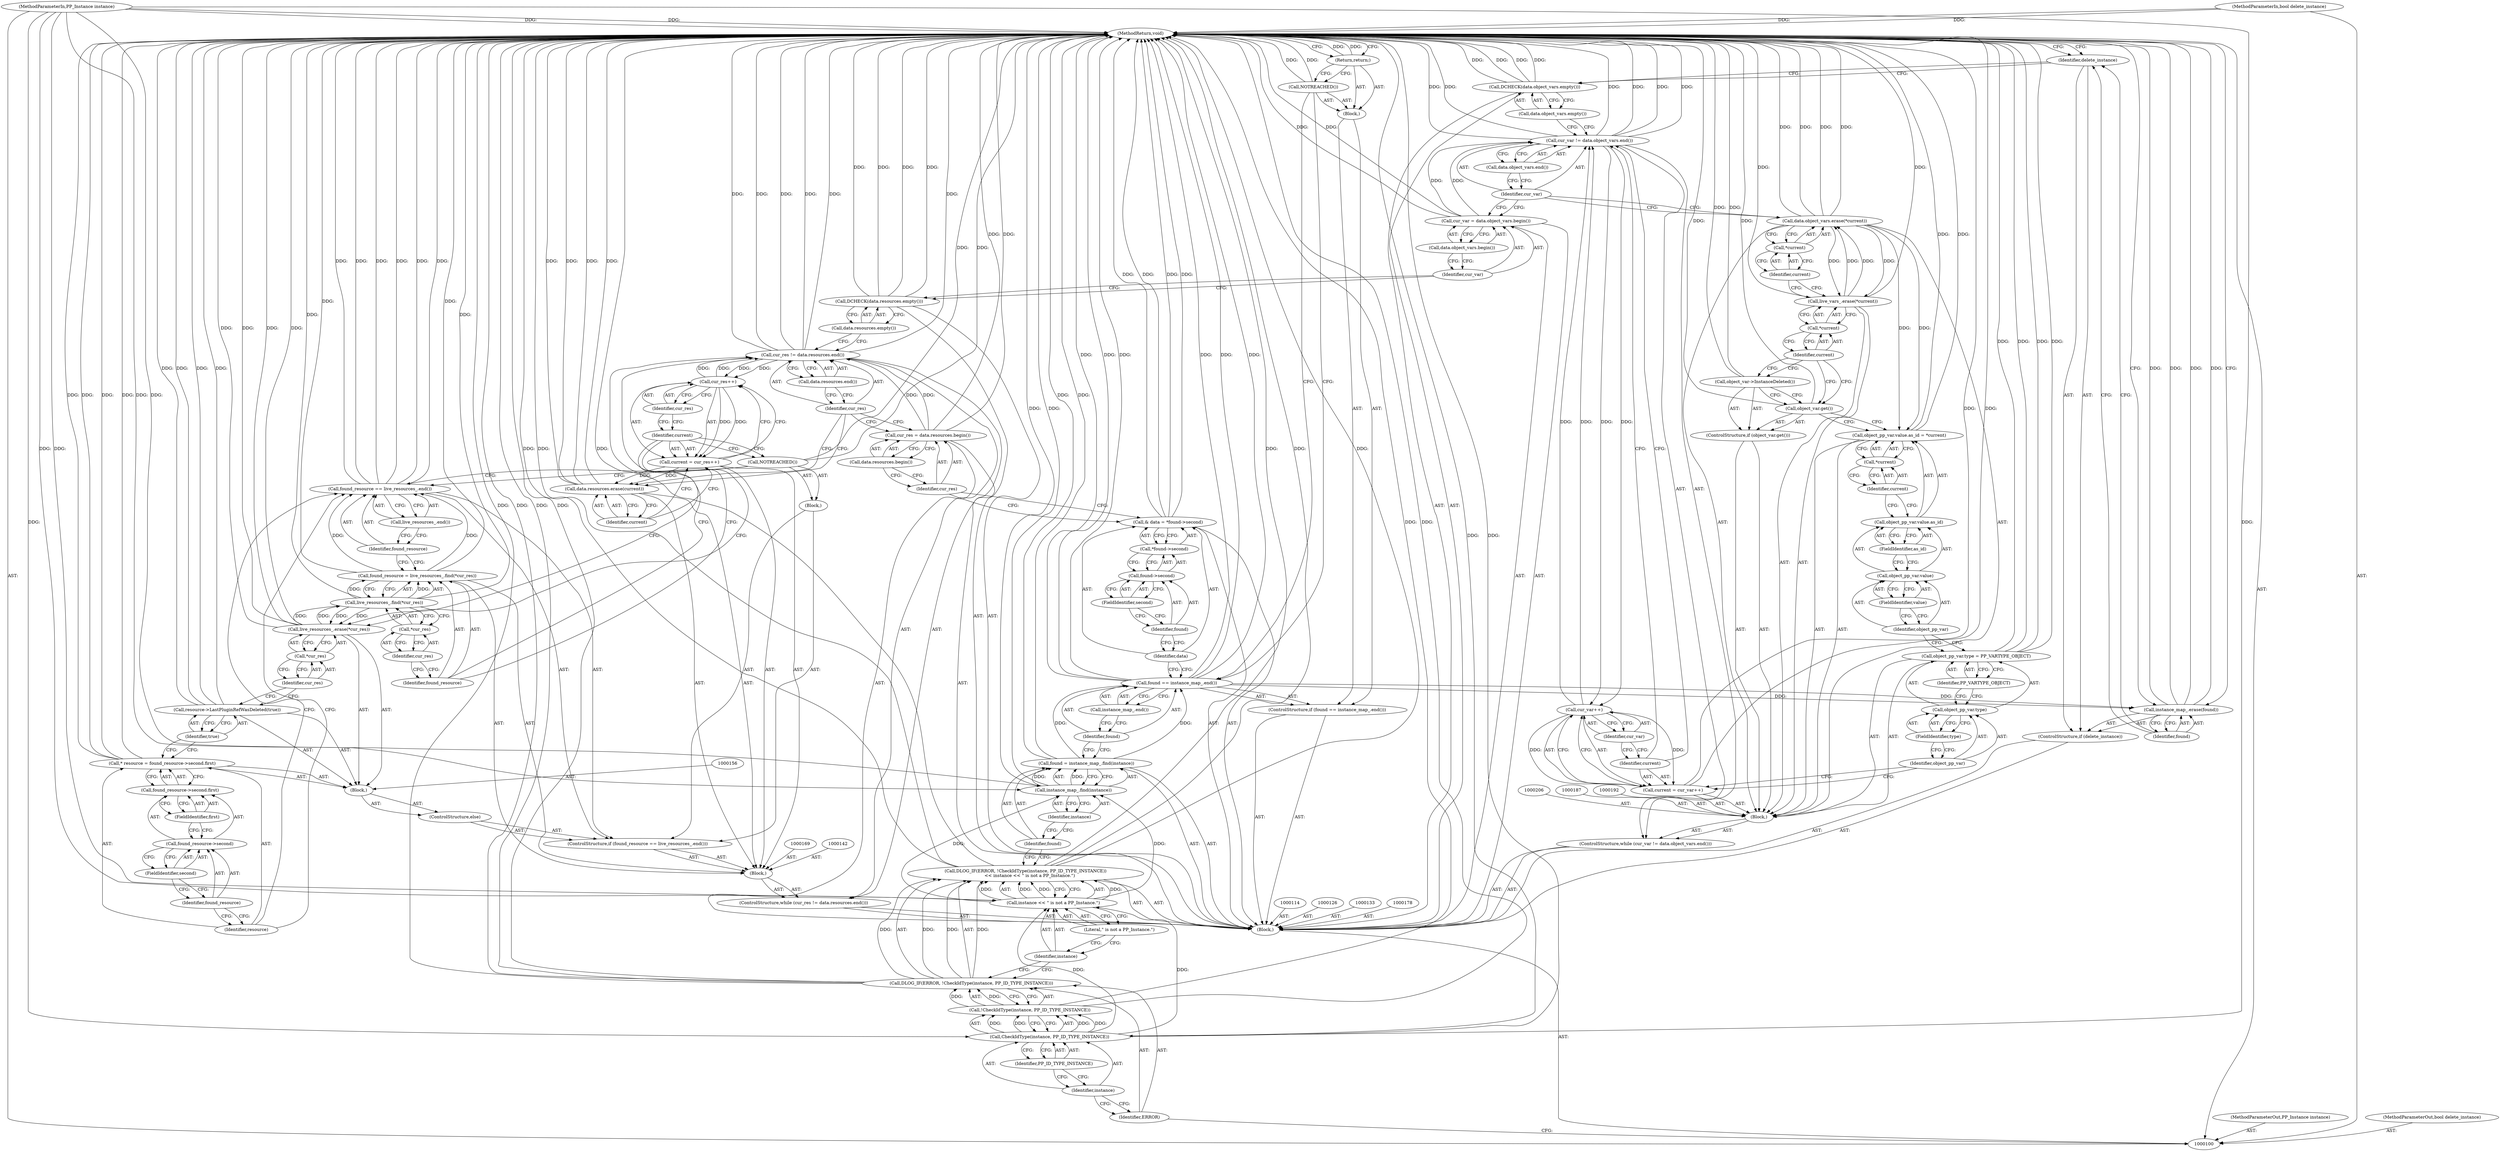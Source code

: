 digraph "1_Chrome_55ef04e135edaa9abfbf3647634b11ed57dc49e9_5" {
"1000222" [label="(MethodReturn,void)"];
"1000101" [label="(MethodParameterIn,PP_Instance instance)"];
"1000358" [label="(MethodParameterOut,PP_Instance instance)"];
"1000127" [label="(Call,& data = *found->second)"];
"1000128" [label="(Identifier,data)"];
"1000129" [label="(Call,*found->second)"];
"1000130" [label="(Call,found->second)"];
"1000131" [label="(Identifier,found)"];
"1000132" [label="(FieldIdentifier,second)"];
"1000134" [label="(Call,cur_res = data.resources.begin())"];
"1000135" [label="(Identifier,cur_res)"];
"1000136" [label="(Call,data.resources.begin())"];
"1000137" [label="(ControlStructure,while (cur_res != data.resources.end()))"];
"1000140" [label="(Call,data.resources.end())"];
"1000138" [label="(Call,cur_res != data.resources.end())"];
"1000139" [label="(Identifier,cur_res)"];
"1000143" [label="(Call,found_resource = live_resources_.find(*cur_res))"];
"1000144" [label="(Identifier,found_resource)"];
"1000145" [label="(Call,live_resources_.find(*cur_res))"];
"1000146" [label="(Call,*cur_res)"];
"1000147" [label="(Identifier,cur_res)"];
"1000151" [label="(Call,live_resources_.end())"];
"1000148" [label="(ControlStructure,if (found_resource == live_resources_.end()))"];
"1000152" [label="(Block,)"];
"1000149" [label="(Call,found_resource == live_resources_.end())"];
"1000150" [label="(Identifier,found_resource)"];
"1000153" [label="(Call,NOTREACHED())"];
"1000154" [label="(ControlStructure,else)"];
"1000157" [label="(Call,* resource = found_resource->second.first)"];
"1000158" [label="(Identifier,resource)"];
"1000159" [label="(Call,found_resource->second.first)"];
"1000160" [label="(Call,found_resource->second)"];
"1000161" [label="(Identifier,found_resource)"];
"1000162" [label="(FieldIdentifier,second)"];
"1000163" [label="(FieldIdentifier,first)"];
"1000155" [label="(Block,)"];
"1000102" [label="(MethodParameterIn,bool delete_instance)"];
"1000359" [label="(MethodParameterOut,bool delete_instance)"];
"1000103" [label="(Block,)"];
"1000165" [label="(Identifier,true)"];
"1000164" [label="(Call,resource->LastPluginRefWasDeleted(true))"];
"1000167" [label="(Call,*cur_res)"];
"1000168" [label="(Identifier,cur_res)"];
"1000166" [label="(Call,live_resources_.erase(*cur_res))"];
"1000170" [label="(Call,current = cur_res++)"];
"1000171" [label="(Identifier,current)"];
"1000172" [label="(Call,cur_res++)"];
"1000173" [label="(Identifier,cur_res)"];
"1000141" [label="(Block,)"];
"1000175" [label="(Identifier,current)"];
"1000174" [label="(Call,data.resources.erase(current))"];
"1000176" [label="(Call,DCHECK(data.resources.empty()))"];
"1000177" [label="(Call,data.resources.empty())"];
"1000179" [label="(Call,cur_var = data.object_vars.begin())"];
"1000180" [label="(Identifier,cur_var)"];
"1000181" [label="(Call,data.object_vars.begin())"];
"1000106" [label="(Identifier,ERROR)"];
"1000107" [label="(Call,!CheckIdType(instance, PP_ID_TYPE_INSTANCE))"];
"1000108" [label="(Call,CheckIdType(instance, PP_ID_TYPE_INSTANCE))"];
"1000104" [label="(Call,DLOG_IF(ERROR, !CheckIdType(instance, PP_ID_TYPE_INSTANCE))\n      << instance << \" is not a PP_Instance.\")"];
"1000105" [label="(Call,DLOG_IF(ERROR, !CheckIdType(instance, PP_ID_TYPE_INSTANCE)))"];
"1000109" [label="(Identifier,instance)"];
"1000110" [label="(Identifier,PP_ID_TYPE_INSTANCE)"];
"1000182" [label="(ControlStructure,while (cur_var != data.object_vars.end()))"];
"1000185" [label="(Call,data.object_vars.end())"];
"1000183" [label="(Call,cur_var != data.object_vars.end())"];
"1000184" [label="(Identifier,cur_var)"];
"1000188" [label="(Call,current = cur_var++)"];
"1000189" [label="(Identifier,current)"];
"1000190" [label="(Call,cur_var++)"];
"1000191" [label="(Identifier,cur_var)"];
"1000196" [label="(FieldIdentifier,type)"];
"1000197" [label="(Identifier,PP_VARTYPE_OBJECT)"];
"1000193" [label="(Call,object_pp_var.type = PP_VARTYPE_OBJECT)"];
"1000194" [label="(Call,object_pp_var.type)"];
"1000195" [label="(Identifier,object_pp_var)"];
"1000202" [label="(FieldIdentifier,value)"];
"1000203" [label="(FieldIdentifier,as_id)"];
"1000204" [label="(Call,*current)"];
"1000205" [label="(Identifier,current)"];
"1000198" [label="(Call,object_pp_var.value.as_id = *current)"];
"1000199" [label="(Call,object_pp_var.value.as_id)"];
"1000200" [label="(Call,object_pp_var.value)"];
"1000201" [label="(Identifier,object_pp_var)"];
"1000186" [label="(Block,)"];
"1000207" [label="(ControlStructure,if (object_var.get()))"];
"1000208" [label="(Call,object_var.get())"];
"1000209" [label="(Call,object_var->InstanceDeleted())"];
"1000113" [label="(Literal,\" is not a PP_Instance.\")"];
"1000111" [label="(Call,instance << \" is not a PP_Instance.\")"];
"1000112" [label="(Identifier,instance)"];
"1000211" [label="(Call,*current)"];
"1000212" [label="(Identifier,current)"];
"1000210" [label="(Call,live_vars_.erase(*current))"];
"1000214" [label="(Call,*current)"];
"1000215" [label="(Identifier,current)"];
"1000213" [label="(Call,data.object_vars.erase(*current))"];
"1000217" [label="(Call,data.object_vars.empty())"];
"1000216" [label="(Call,DCHECK(data.object_vars.empty()))"];
"1000218" [label="(ControlStructure,if (delete_instance))"];
"1000219" [label="(Identifier,delete_instance)"];
"1000221" [label="(Identifier,found)"];
"1000220" [label="(Call,instance_map_.erase(found))"];
"1000115" [label="(Call,found = instance_map_.find(instance))"];
"1000116" [label="(Identifier,found)"];
"1000117" [label="(Call,instance_map_.find(instance))"];
"1000118" [label="(Identifier,instance)"];
"1000122" [label="(Call,instance_map_.end())"];
"1000119" [label="(ControlStructure,if (found == instance_map_.end()))"];
"1000123" [label="(Block,)"];
"1000120" [label="(Call,found == instance_map_.end())"];
"1000121" [label="(Identifier,found)"];
"1000124" [label="(Call,NOTREACHED())"];
"1000125" [label="(Return,return;)"];
"1000222" -> "1000100"  [label="AST: "];
"1000222" -> "1000125"  [label="CFG: "];
"1000222" -> "1000220"  [label="CFG: "];
"1000222" -> "1000219"  [label="CFG: "];
"1000125" -> "1000222"  [label="DDG: "];
"1000164" -> "1000222"  [label="DDG: "];
"1000164" -> "1000222"  [label="DDG: "];
"1000183" -> "1000222"  [label="DDG: "];
"1000183" -> "1000222"  [label="DDG: "];
"1000183" -> "1000222"  [label="DDG: "];
"1000104" -> "1000222"  [label="DDG: "];
"1000104" -> "1000222"  [label="DDG: "];
"1000104" -> "1000222"  [label="DDG: "];
"1000138" -> "1000222"  [label="DDG: "];
"1000138" -> "1000222"  [label="DDG: "];
"1000138" -> "1000222"  [label="DDG: "];
"1000179" -> "1000222"  [label="DDG: "];
"1000117" -> "1000222"  [label="DDG: "];
"1000102" -> "1000222"  [label="DDG: "];
"1000145" -> "1000222"  [label="DDG: "];
"1000157" -> "1000222"  [label="DDG: "];
"1000157" -> "1000222"  [label="DDG: "];
"1000115" -> "1000222"  [label="DDG: "];
"1000220" -> "1000222"  [label="DDG: "];
"1000220" -> "1000222"  [label="DDG: "];
"1000193" -> "1000222"  [label="DDG: "];
"1000193" -> "1000222"  [label="DDG: "];
"1000107" -> "1000222"  [label="DDG: "];
"1000209" -> "1000222"  [label="DDG: "];
"1000210" -> "1000222"  [label="DDG: "];
"1000105" -> "1000222"  [label="DDG: "];
"1000105" -> "1000222"  [label="DDG: "];
"1000149" -> "1000222"  [label="DDG: "];
"1000149" -> "1000222"  [label="DDG: "];
"1000149" -> "1000222"  [label="DDG: "];
"1000216" -> "1000222"  [label="DDG: "];
"1000216" -> "1000222"  [label="DDG: "];
"1000213" -> "1000222"  [label="DDG: "];
"1000213" -> "1000222"  [label="DDG: "];
"1000188" -> "1000222"  [label="DDG: "];
"1000166" -> "1000222"  [label="DDG: "];
"1000166" -> "1000222"  [label="DDG: "];
"1000127" -> "1000222"  [label="DDG: "];
"1000127" -> "1000222"  [label="DDG: "];
"1000120" -> "1000222"  [label="DDG: "];
"1000120" -> "1000222"  [label="DDG: "];
"1000120" -> "1000222"  [label="DDG: "];
"1000208" -> "1000222"  [label="DDG: "];
"1000176" -> "1000222"  [label="DDG: "];
"1000176" -> "1000222"  [label="DDG: "];
"1000153" -> "1000222"  [label="DDG: "];
"1000198" -> "1000222"  [label="DDG: "];
"1000101" -> "1000222"  [label="DDG: "];
"1000108" -> "1000222"  [label="DDG: "];
"1000134" -> "1000222"  [label="DDG: "];
"1000143" -> "1000222"  [label="DDG: "];
"1000174" -> "1000222"  [label="DDG: "];
"1000174" -> "1000222"  [label="DDG: "];
"1000124" -> "1000222"  [label="DDG: "];
"1000101" -> "1000100"  [label="AST: "];
"1000101" -> "1000222"  [label="DDG: "];
"1000101" -> "1000108"  [label="DDG: "];
"1000101" -> "1000111"  [label="DDG: "];
"1000101" -> "1000117"  [label="DDG: "];
"1000358" -> "1000100"  [label="AST: "];
"1000127" -> "1000103"  [label="AST: "];
"1000127" -> "1000129"  [label="CFG: "];
"1000128" -> "1000127"  [label="AST: "];
"1000129" -> "1000127"  [label="AST: "];
"1000135" -> "1000127"  [label="CFG: "];
"1000127" -> "1000222"  [label="DDG: "];
"1000127" -> "1000222"  [label="DDG: "];
"1000128" -> "1000127"  [label="AST: "];
"1000128" -> "1000120"  [label="CFG: "];
"1000131" -> "1000128"  [label="CFG: "];
"1000129" -> "1000127"  [label="AST: "];
"1000129" -> "1000130"  [label="CFG: "];
"1000130" -> "1000129"  [label="AST: "];
"1000127" -> "1000129"  [label="CFG: "];
"1000130" -> "1000129"  [label="AST: "];
"1000130" -> "1000132"  [label="CFG: "];
"1000131" -> "1000130"  [label="AST: "];
"1000132" -> "1000130"  [label="AST: "];
"1000129" -> "1000130"  [label="CFG: "];
"1000131" -> "1000130"  [label="AST: "];
"1000131" -> "1000128"  [label="CFG: "];
"1000132" -> "1000131"  [label="CFG: "];
"1000132" -> "1000130"  [label="AST: "];
"1000132" -> "1000131"  [label="CFG: "];
"1000130" -> "1000132"  [label="CFG: "];
"1000134" -> "1000103"  [label="AST: "];
"1000134" -> "1000136"  [label="CFG: "];
"1000135" -> "1000134"  [label="AST: "];
"1000136" -> "1000134"  [label="AST: "];
"1000139" -> "1000134"  [label="CFG: "];
"1000134" -> "1000222"  [label="DDG: "];
"1000134" -> "1000138"  [label="DDG: "];
"1000135" -> "1000134"  [label="AST: "];
"1000135" -> "1000127"  [label="CFG: "];
"1000136" -> "1000135"  [label="CFG: "];
"1000136" -> "1000134"  [label="AST: "];
"1000136" -> "1000135"  [label="CFG: "];
"1000134" -> "1000136"  [label="CFG: "];
"1000137" -> "1000103"  [label="AST: "];
"1000138" -> "1000137"  [label="AST: "];
"1000141" -> "1000137"  [label="AST: "];
"1000140" -> "1000138"  [label="AST: "];
"1000140" -> "1000139"  [label="CFG: "];
"1000138" -> "1000140"  [label="CFG: "];
"1000138" -> "1000137"  [label="AST: "];
"1000138" -> "1000140"  [label="CFG: "];
"1000139" -> "1000138"  [label="AST: "];
"1000140" -> "1000138"  [label="AST: "];
"1000144" -> "1000138"  [label="CFG: "];
"1000177" -> "1000138"  [label="CFG: "];
"1000138" -> "1000222"  [label="DDG: "];
"1000138" -> "1000222"  [label="DDG: "];
"1000138" -> "1000222"  [label="DDG: "];
"1000134" -> "1000138"  [label="DDG: "];
"1000172" -> "1000138"  [label="DDG: "];
"1000138" -> "1000172"  [label="DDG: "];
"1000139" -> "1000138"  [label="AST: "];
"1000139" -> "1000174"  [label="CFG: "];
"1000139" -> "1000134"  [label="CFG: "];
"1000140" -> "1000139"  [label="CFG: "];
"1000143" -> "1000141"  [label="AST: "];
"1000143" -> "1000145"  [label="CFG: "];
"1000144" -> "1000143"  [label="AST: "];
"1000145" -> "1000143"  [label="AST: "];
"1000150" -> "1000143"  [label="CFG: "];
"1000143" -> "1000222"  [label="DDG: "];
"1000145" -> "1000143"  [label="DDG: "];
"1000143" -> "1000149"  [label="DDG: "];
"1000144" -> "1000143"  [label="AST: "];
"1000144" -> "1000138"  [label="CFG: "];
"1000147" -> "1000144"  [label="CFG: "];
"1000145" -> "1000143"  [label="AST: "];
"1000145" -> "1000146"  [label="CFG: "];
"1000146" -> "1000145"  [label="AST: "];
"1000143" -> "1000145"  [label="CFG: "];
"1000145" -> "1000222"  [label="DDG: "];
"1000145" -> "1000143"  [label="DDG: "];
"1000166" -> "1000145"  [label="DDG: "];
"1000145" -> "1000166"  [label="DDG: "];
"1000146" -> "1000145"  [label="AST: "];
"1000146" -> "1000147"  [label="CFG: "];
"1000147" -> "1000146"  [label="AST: "];
"1000145" -> "1000146"  [label="CFG: "];
"1000147" -> "1000146"  [label="AST: "];
"1000147" -> "1000144"  [label="CFG: "];
"1000146" -> "1000147"  [label="CFG: "];
"1000151" -> "1000149"  [label="AST: "];
"1000151" -> "1000150"  [label="CFG: "];
"1000149" -> "1000151"  [label="CFG: "];
"1000148" -> "1000141"  [label="AST: "];
"1000149" -> "1000148"  [label="AST: "];
"1000152" -> "1000148"  [label="AST: "];
"1000154" -> "1000148"  [label="AST: "];
"1000152" -> "1000148"  [label="AST: "];
"1000153" -> "1000152"  [label="AST: "];
"1000149" -> "1000148"  [label="AST: "];
"1000149" -> "1000151"  [label="CFG: "];
"1000150" -> "1000149"  [label="AST: "];
"1000151" -> "1000149"  [label="AST: "];
"1000153" -> "1000149"  [label="CFG: "];
"1000158" -> "1000149"  [label="CFG: "];
"1000149" -> "1000222"  [label="DDG: "];
"1000149" -> "1000222"  [label="DDG: "];
"1000149" -> "1000222"  [label="DDG: "];
"1000143" -> "1000149"  [label="DDG: "];
"1000150" -> "1000149"  [label="AST: "];
"1000150" -> "1000143"  [label="CFG: "];
"1000151" -> "1000150"  [label="CFG: "];
"1000153" -> "1000152"  [label="AST: "];
"1000153" -> "1000149"  [label="CFG: "];
"1000171" -> "1000153"  [label="CFG: "];
"1000153" -> "1000222"  [label="DDG: "];
"1000154" -> "1000148"  [label="AST: "];
"1000155" -> "1000154"  [label="AST: "];
"1000157" -> "1000155"  [label="AST: "];
"1000157" -> "1000159"  [label="CFG: "];
"1000158" -> "1000157"  [label="AST: "];
"1000159" -> "1000157"  [label="AST: "];
"1000165" -> "1000157"  [label="CFG: "];
"1000157" -> "1000222"  [label="DDG: "];
"1000157" -> "1000222"  [label="DDG: "];
"1000158" -> "1000157"  [label="AST: "];
"1000158" -> "1000149"  [label="CFG: "];
"1000161" -> "1000158"  [label="CFG: "];
"1000159" -> "1000157"  [label="AST: "];
"1000159" -> "1000163"  [label="CFG: "];
"1000160" -> "1000159"  [label="AST: "];
"1000163" -> "1000159"  [label="AST: "];
"1000157" -> "1000159"  [label="CFG: "];
"1000160" -> "1000159"  [label="AST: "];
"1000160" -> "1000162"  [label="CFG: "];
"1000161" -> "1000160"  [label="AST: "];
"1000162" -> "1000160"  [label="AST: "];
"1000163" -> "1000160"  [label="CFG: "];
"1000161" -> "1000160"  [label="AST: "];
"1000161" -> "1000158"  [label="CFG: "];
"1000162" -> "1000161"  [label="CFG: "];
"1000162" -> "1000160"  [label="AST: "];
"1000162" -> "1000161"  [label="CFG: "];
"1000160" -> "1000162"  [label="CFG: "];
"1000163" -> "1000159"  [label="AST: "];
"1000163" -> "1000160"  [label="CFG: "];
"1000159" -> "1000163"  [label="CFG: "];
"1000155" -> "1000154"  [label="AST: "];
"1000156" -> "1000155"  [label="AST: "];
"1000157" -> "1000155"  [label="AST: "];
"1000164" -> "1000155"  [label="AST: "];
"1000166" -> "1000155"  [label="AST: "];
"1000102" -> "1000100"  [label="AST: "];
"1000102" -> "1000222"  [label="DDG: "];
"1000359" -> "1000100"  [label="AST: "];
"1000103" -> "1000100"  [label="AST: "];
"1000104" -> "1000103"  [label="AST: "];
"1000114" -> "1000103"  [label="AST: "];
"1000115" -> "1000103"  [label="AST: "];
"1000119" -> "1000103"  [label="AST: "];
"1000126" -> "1000103"  [label="AST: "];
"1000127" -> "1000103"  [label="AST: "];
"1000133" -> "1000103"  [label="AST: "];
"1000134" -> "1000103"  [label="AST: "];
"1000137" -> "1000103"  [label="AST: "];
"1000176" -> "1000103"  [label="AST: "];
"1000178" -> "1000103"  [label="AST: "];
"1000179" -> "1000103"  [label="AST: "];
"1000182" -> "1000103"  [label="AST: "];
"1000216" -> "1000103"  [label="AST: "];
"1000218" -> "1000103"  [label="AST: "];
"1000165" -> "1000164"  [label="AST: "];
"1000165" -> "1000157"  [label="CFG: "];
"1000164" -> "1000165"  [label="CFG: "];
"1000164" -> "1000155"  [label="AST: "];
"1000164" -> "1000165"  [label="CFG: "];
"1000165" -> "1000164"  [label="AST: "];
"1000168" -> "1000164"  [label="CFG: "];
"1000164" -> "1000222"  [label="DDG: "];
"1000164" -> "1000222"  [label="DDG: "];
"1000167" -> "1000166"  [label="AST: "];
"1000167" -> "1000168"  [label="CFG: "];
"1000168" -> "1000167"  [label="AST: "];
"1000166" -> "1000167"  [label="CFG: "];
"1000168" -> "1000167"  [label="AST: "];
"1000168" -> "1000164"  [label="CFG: "];
"1000167" -> "1000168"  [label="CFG: "];
"1000166" -> "1000155"  [label="AST: "];
"1000166" -> "1000167"  [label="CFG: "];
"1000167" -> "1000166"  [label="AST: "];
"1000171" -> "1000166"  [label="CFG: "];
"1000166" -> "1000222"  [label="DDG: "];
"1000166" -> "1000222"  [label="DDG: "];
"1000166" -> "1000145"  [label="DDG: "];
"1000145" -> "1000166"  [label="DDG: "];
"1000170" -> "1000141"  [label="AST: "];
"1000170" -> "1000172"  [label="CFG: "];
"1000171" -> "1000170"  [label="AST: "];
"1000172" -> "1000170"  [label="AST: "];
"1000175" -> "1000170"  [label="CFG: "];
"1000172" -> "1000170"  [label="DDG: "];
"1000170" -> "1000174"  [label="DDG: "];
"1000171" -> "1000170"  [label="AST: "];
"1000171" -> "1000153"  [label="CFG: "];
"1000171" -> "1000166"  [label="CFG: "];
"1000173" -> "1000171"  [label="CFG: "];
"1000172" -> "1000170"  [label="AST: "];
"1000172" -> "1000173"  [label="CFG: "];
"1000173" -> "1000172"  [label="AST: "];
"1000170" -> "1000172"  [label="CFG: "];
"1000172" -> "1000138"  [label="DDG: "];
"1000172" -> "1000170"  [label="DDG: "];
"1000138" -> "1000172"  [label="DDG: "];
"1000173" -> "1000172"  [label="AST: "];
"1000173" -> "1000171"  [label="CFG: "];
"1000172" -> "1000173"  [label="CFG: "];
"1000141" -> "1000137"  [label="AST: "];
"1000142" -> "1000141"  [label="AST: "];
"1000143" -> "1000141"  [label="AST: "];
"1000148" -> "1000141"  [label="AST: "];
"1000169" -> "1000141"  [label="AST: "];
"1000170" -> "1000141"  [label="AST: "];
"1000174" -> "1000141"  [label="AST: "];
"1000175" -> "1000174"  [label="AST: "];
"1000175" -> "1000170"  [label="CFG: "];
"1000174" -> "1000175"  [label="CFG: "];
"1000174" -> "1000141"  [label="AST: "];
"1000174" -> "1000175"  [label="CFG: "];
"1000175" -> "1000174"  [label="AST: "];
"1000139" -> "1000174"  [label="CFG: "];
"1000174" -> "1000222"  [label="DDG: "];
"1000174" -> "1000222"  [label="DDG: "];
"1000170" -> "1000174"  [label="DDG: "];
"1000176" -> "1000103"  [label="AST: "];
"1000176" -> "1000177"  [label="CFG: "];
"1000177" -> "1000176"  [label="AST: "];
"1000180" -> "1000176"  [label="CFG: "];
"1000176" -> "1000222"  [label="DDG: "];
"1000176" -> "1000222"  [label="DDG: "];
"1000177" -> "1000176"  [label="AST: "];
"1000177" -> "1000138"  [label="CFG: "];
"1000176" -> "1000177"  [label="CFG: "];
"1000179" -> "1000103"  [label="AST: "];
"1000179" -> "1000181"  [label="CFG: "];
"1000180" -> "1000179"  [label="AST: "];
"1000181" -> "1000179"  [label="AST: "];
"1000184" -> "1000179"  [label="CFG: "];
"1000179" -> "1000222"  [label="DDG: "];
"1000179" -> "1000183"  [label="DDG: "];
"1000180" -> "1000179"  [label="AST: "];
"1000180" -> "1000176"  [label="CFG: "];
"1000181" -> "1000180"  [label="CFG: "];
"1000181" -> "1000179"  [label="AST: "];
"1000181" -> "1000180"  [label="CFG: "];
"1000179" -> "1000181"  [label="CFG: "];
"1000106" -> "1000105"  [label="AST: "];
"1000106" -> "1000100"  [label="CFG: "];
"1000109" -> "1000106"  [label="CFG: "];
"1000107" -> "1000105"  [label="AST: "];
"1000107" -> "1000108"  [label="CFG: "];
"1000108" -> "1000107"  [label="AST: "];
"1000105" -> "1000107"  [label="CFG: "];
"1000107" -> "1000222"  [label="DDG: "];
"1000107" -> "1000105"  [label="DDG: "];
"1000108" -> "1000107"  [label="DDG: "];
"1000108" -> "1000107"  [label="DDG: "];
"1000108" -> "1000107"  [label="AST: "];
"1000108" -> "1000110"  [label="CFG: "];
"1000109" -> "1000108"  [label="AST: "];
"1000110" -> "1000108"  [label="AST: "];
"1000107" -> "1000108"  [label="CFG: "];
"1000108" -> "1000222"  [label="DDG: "];
"1000108" -> "1000107"  [label="DDG: "];
"1000108" -> "1000107"  [label="DDG: "];
"1000101" -> "1000108"  [label="DDG: "];
"1000108" -> "1000111"  [label="DDG: "];
"1000104" -> "1000103"  [label="AST: "];
"1000104" -> "1000111"  [label="CFG: "];
"1000105" -> "1000104"  [label="AST: "];
"1000111" -> "1000104"  [label="AST: "];
"1000116" -> "1000104"  [label="CFG: "];
"1000104" -> "1000222"  [label="DDG: "];
"1000104" -> "1000222"  [label="DDG: "];
"1000104" -> "1000222"  [label="DDG: "];
"1000105" -> "1000104"  [label="DDG: "];
"1000105" -> "1000104"  [label="DDG: "];
"1000111" -> "1000104"  [label="DDG: "];
"1000111" -> "1000104"  [label="DDG: "];
"1000105" -> "1000104"  [label="AST: "];
"1000105" -> "1000107"  [label="CFG: "];
"1000106" -> "1000105"  [label="AST: "];
"1000107" -> "1000105"  [label="AST: "];
"1000112" -> "1000105"  [label="CFG: "];
"1000105" -> "1000222"  [label="DDG: "];
"1000105" -> "1000222"  [label="DDG: "];
"1000105" -> "1000104"  [label="DDG: "];
"1000105" -> "1000104"  [label="DDG: "];
"1000107" -> "1000105"  [label="DDG: "];
"1000109" -> "1000108"  [label="AST: "];
"1000109" -> "1000106"  [label="CFG: "];
"1000110" -> "1000109"  [label="CFG: "];
"1000110" -> "1000108"  [label="AST: "];
"1000110" -> "1000109"  [label="CFG: "];
"1000108" -> "1000110"  [label="CFG: "];
"1000182" -> "1000103"  [label="AST: "];
"1000183" -> "1000182"  [label="AST: "];
"1000186" -> "1000182"  [label="AST: "];
"1000185" -> "1000183"  [label="AST: "];
"1000185" -> "1000184"  [label="CFG: "];
"1000183" -> "1000185"  [label="CFG: "];
"1000183" -> "1000182"  [label="AST: "];
"1000183" -> "1000185"  [label="CFG: "];
"1000184" -> "1000183"  [label="AST: "];
"1000185" -> "1000183"  [label="AST: "];
"1000189" -> "1000183"  [label="CFG: "];
"1000217" -> "1000183"  [label="CFG: "];
"1000183" -> "1000222"  [label="DDG: "];
"1000183" -> "1000222"  [label="DDG: "];
"1000183" -> "1000222"  [label="DDG: "];
"1000190" -> "1000183"  [label="DDG: "];
"1000179" -> "1000183"  [label="DDG: "];
"1000183" -> "1000190"  [label="DDG: "];
"1000184" -> "1000183"  [label="AST: "];
"1000184" -> "1000213"  [label="CFG: "];
"1000184" -> "1000179"  [label="CFG: "];
"1000185" -> "1000184"  [label="CFG: "];
"1000188" -> "1000186"  [label="AST: "];
"1000188" -> "1000190"  [label="CFG: "];
"1000189" -> "1000188"  [label="AST: "];
"1000190" -> "1000188"  [label="AST: "];
"1000195" -> "1000188"  [label="CFG: "];
"1000188" -> "1000222"  [label="DDG: "];
"1000190" -> "1000188"  [label="DDG: "];
"1000189" -> "1000188"  [label="AST: "];
"1000189" -> "1000183"  [label="CFG: "];
"1000191" -> "1000189"  [label="CFG: "];
"1000190" -> "1000188"  [label="AST: "];
"1000190" -> "1000191"  [label="CFG: "];
"1000191" -> "1000190"  [label="AST: "];
"1000188" -> "1000190"  [label="CFG: "];
"1000190" -> "1000183"  [label="DDG: "];
"1000190" -> "1000188"  [label="DDG: "];
"1000183" -> "1000190"  [label="DDG: "];
"1000191" -> "1000190"  [label="AST: "];
"1000191" -> "1000189"  [label="CFG: "];
"1000190" -> "1000191"  [label="CFG: "];
"1000196" -> "1000194"  [label="AST: "];
"1000196" -> "1000195"  [label="CFG: "];
"1000194" -> "1000196"  [label="CFG: "];
"1000197" -> "1000193"  [label="AST: "];
"1000197" -> "1000194"  [label="CFG: "];
"1000193" -> "1000197"  [label="CFG: "];
"1000193" -> "1000186"  [label="AST: "];
"1000193" -> "1000197"  [label="CFG: "];
"1000194" -> "1000193"  [label="AST: "];
"1000197" -> "1000193"  [label="AST: "];
"1000201" -> "1000193"  [label="CFG: "];
"1000193" -> "1000222"  [label="DDG: "];
"1000193" -> "1000222"  [label="DDG: "];
"1000194" -> "1000193"  [label="AST: "];
"1000194" -> "1000196"  [label="CFG: "];
"1000195" -> "1000194"  [label="AST: "];
"1000196" -> "1000194"  [label="AST: "];
"1000197" -> "1000194"  [label="CFG: "];
"1000195" -> "1000194"  [label="AST: "];
"1000195" -> "1000188"  [label="CFG: "];
"1000196" -> "1000195"  [label="CFG: "];
"1000202" -> "1000200"  [label="AST: "];
"1000202" -> "1000201"  [label="CFG: "];
"1000200" -> "1000202"  [label="CFG: "];
"1000203" -> "1000199"  [label="AST: "];
"1000203" -> "1000200"  [label="CFG: "];
"1000199" -> "1000203"  [label="CFG: "];
"1000204" -> "1000198"  [label="AST: "];
"1000204" -> "1000205"  [label="CFG: "];
"1000205" -> "1000204"  [label="AST: "];
"1000198" -> "1000204"  [label="CFG: "];
"1000205" -> "1000204"  [label="AST: "];
"1000205" -> "1000199"  [label="CFG: "];
"1000204" -> "1000205"  [label="CFG: "];
"1000198" -> "1000186"  [label="AST: "];
"1000198" -> "1000204"  [label="CFG: "];
"1000199" -> "1000198"  [label="AST: "];
"1000204" -> "1000198"  [label="AST: "];
"1000208" -> "1000198"  [label="CFG: "];
"1000198" -> "1000222"  [label="DDG: "];
"1000213" -> "1000198"  [label="DDG: "];
"1000199" -> "1000198"  [label="AST: "];
"1000199" -> "1000203"  [label="CFG: "];
"1000200" -> "1000199"  [label="AST: "];
"1000203" -> "1000199"  [label="AST: "];
"1000205" -> "1000199"  [label="CFG: "];
"1000200" -> "1000199"  [label="AST: "];
"1000200" -> "1000202"  [label="CFG: "];
"1000201" -> "1000200"  [label="AST: "];
"1000202" -> "1000200"  [label="AST: "];
"1000203" -> "1000200"  [label="CFG: "];
"1000201" -> "1000200"  [label="AST: "];
"1000201" -> "1000193"  [label="CFG: "];
"1000202" -> "1000201"  [label="CFG: "];
"1000186" -> "1000182"  [label="AST: "];
"1000187" -> "1000186"  [label="AST: "];
"1000188" -> "1000186"  [label="AST: "];
"1000192" -> "1000186"  [label="AST: "];
"1000193" -> "1000186"  [label="AST: "];
"1000198" -> "1000186"  [label="AST: "];
"1000206" -> "1000186"  [label="AST: "];
"1000207" -> "1000186"  [label="AST: "];
"1000210" -> "1000186"  [label="AST: "];
"1000213" -> "1000186"  [label="AST: "];
"1000207" -> "1000186"  [label="AST: "];
"1000208" -> "1000207"  [label="AST: "];
"1000209" -> "1000207"  [label="AST: "];
"1000208" -> "1000207"  [label="AST: "];
"1000208" -> "1000198"  [label="CFG: "];
"1000209" -> "1000208"  [label="CFG: "];
"1000212" -> "1000208"  [label="CFG: "];
"1000208" -> "1000222"  [label="DDG: "];
"1000209" -> "1000207"  [label="AST: "];
"1000209" -> "1000208"  [label="CFG: "];
"1000212" -> "1000209"  [label="CFG: "];
"1000209" -> "1000222"  [label="DDG: "];
"1000113" -> "1000111"  [label="AST: "];
"1000113" -> "1000112"  [label="CFG: "];
"1000111" -> "1000113"  [label="CFG: "];
"1000111" -> "1000104"  [label="AST: "];
"1000111" -> "1000113"  [label="CFG: "];
"1000112" -> "1000111"  [label="AST: "];
"1000113" -> "1000111"  [label="AST: "];
"1000104" -> "1000111"  [label="CFG: "];
"1000111" -> "1000104"  [label="DDG: "];
"1000111" -> "1000104"  [label="DDG: "];
"1000108" -> "1000111"  [label="DDG: "];
"1000101" -> "1000111"  [label="DDG: "];
"1000111" -> "1000117"  [label="DDG: "];
"1000112" -> "1000111"  [label="AST: "];
"1000112" -> "1000105"  [label="CFG: "];
"1000113" -> "1000112"  [label="CFG: "];
"1000211" -> "1000210"  [label="AST: "];
"1000211" -> "1000212"  [label="CFG: "];
"1000212" -> "1000211"  [label="AST: "];
"1000210" -> "1000211"  [label="CFG: "];
"1000212" -> "1000211"  [label="AST: "];
"1000212" -> "1000209"  [label="CFG: "];
"1000212" -> "1000208"  [label="CFG: "];
"1000211" -> "1000212"  [label="CFG: "];
"1000210" -> "1000186"  [label="AST: "];
"1000210" -> "1000211"  [label="CFG: "];
"1000211" -> "1000210"  [label="AST: "];
"1000215" -> "1000210"  [label="CFG: "];
"1000210" -> "1000222"  [label="DDG: "];
"1000213" -> "1000210"  [label="DDG: "];
"1000210" -> "1000213"  [label="DDG: "];
"1000214" -> "1000213"  [label="AST: "];
"1000214" -> "1000215"  [label="CFG: "];
"1000215" -> "1000214"  [label="AST: "];
"1000213" -> "1000214"  [label="CFG: "];
"1000215" -> "1000214"  [label="AST: "];
"1000215" -> "1000210"  [label="CFG: "];
"1000214" -> "1000215"  [label="CFG: "];
"1000213" -> "1000186"  [label="AST: "];
"1000213" -> "1000214"  [label="CFG: "];
"1000214" -> "1000213"  [label="AST: "];
"1000184" -> "1000213"  [label="CFG: "];
"1000213" -> "1000222"  [label="DDG: "];
"1000213" -> "1000222"  [label="DDG: "];
"1000213" -> "1000198"  [label="DDG: "];
"1000213" -> "1000210"  [label="DDG: "];
"1000210" -> "1000213"  [label="DDG: "];
"1000217" -> "1000216"  [label="AST: "];
"1000217" -> "1000183"  [label="CFG: "];
"1000216" -> "1000217"  [label="CFG: "];
"1000216" -> "1000103"  [label="AST: "];
"1000216" -> "1000217"  [label="CFG: "];
"1000217" -> "1000216"  [label="AST: "];
"1000219" -> "1000216"  [label="CFG: "];
"1000216" -> "1000222"  [label="DDG: "];
"1000216" -> "1000222"  [label="DDG: "];
"1000218" -> "1000103"  [label="AST: "];
"1000219" -> "1000218"  [label="AST: "];
"1000220" -> "1000218"  [label="AST: "];
"1000219" -> "1000218"  [label="AST: "];
"1000219" -> "1000216"  [label="CFG: "];
"1000221" -> "1000219"  [label="CFG: "];
"1000222" -> "1000219"  [label="CFG: "];
"1000221" -> "1000220"  [label="AST: "];
"1000221" -> "1000219"  [label="CFG: "];
"1000220" -> "1000221"  [label="CFG: "];
"1000220" -> "1000218"  [label="AST: "];
"1000220" -> "1000221"  [label="CFG: "];
"1000221" -> "1000220"  [label="AST: "];
"1000222" -> "1000220"  [label="CFG: "];
"1000220" -> "1000222"  [label="DDG: "];
"1000220" -> "1000222"  [label="DDG: "];
"1000120" -> "1000220"  [label="DDG: "];
"1000115" -> "1000103"  [label="AST: "];
"1000115" -> "1000117"  [label="CFG: "];
"1000116" -> "1000115"  [label="AST: "];
"1000117" -> "1000115"  [label="AST: "];
"1000121" -> "1000115"  [label="CFG: "];
"1000115" -> "1000222"  [label="DDG: "];
"1000117" -> "1000115"  [label="DDG: "];
"1000115" -> "1000120"  [label="DDG: "];
"1000116" -> "1000115"  [label="AST: "];
"1000116" -> "1000104"  [label="CFG: "];
"1000118" -> "1000116"  [label="CFG: "];
"1000117" -> "1000115"  [label="AST: "];
"1000117" -> "1000118"  [label="CFG: "];
"1000118" -> "1000117"  [label="AST: "];
"1000115" -> "1000117"  [label="CFG: "];
"1000117" -> "1000222"  [label="DDG: "];
"1000117" -> "1000115"  [label="DDG: "];
"1000111" -> "1000117"  [label="DDG: "];
"1000101" -> "1000117"  [label="DDG: "];
"1000118" -> "1000117"  [label="AST: "];
"1000118" -> "1000116"  [label="CFG: "];
"1000117" -> "1000118"  [label="CFG: "];
"1000122" -> "1000120"  [label="AST: "];
"1000122" -> "1000121"  [label="CFG: "];
"1000120" -> "1000122"  [label="CFG: "];
"1000119" -> "1000103"  [label="AST: "];
"1000120" -> "1000119"  [label="AST: "];
"1000123" -> "1000119"  [label="AST: "];
"1000123" -> "1000119"  [label="AST: "];
"1000124" -> "1000123"  [label="AST: "];
"1000125" -> "1000123"  [label="AST: "];
"1000120" -> "1000119"  [label="AST: "];
"1000120" -> "1000122"  [label="CFG: "];
"1000121" -> "1000120"  [label="AST: "];
"1000122" -> "1000120"  [label="AST: "];
"1000124" -> "1000120"  [label="CFG: "];
"1000128" -> "1000120"  [label="CFG: "];
"1000120" -> "1000222"  [label="DDG: "];
"1000120" -> "1000222"  [label="DDG: "];
"1000120" -> "1000222"  [label="DDG: "];
"1000115" -> "1000120"  [label="DDG: "];
"1000120" -> "1000220"  [label="DDG: "];
"1000121" -> "1000120"  [label="AST: "];
"1000121" -> "1000115"  [label="CFG: "];
"1000122" -> "1000121"  [label="CFG: "];
"1000124" -> "1000123"  [label="AST: "];
"1000124" -> "1000120"  [label="CFG: "];
"1000125" -> "1000124"  [label="CFG: "];
"1000124" -> "1000222"  [label="DDG: "];
"1000125" -> "1000123"  [label="AST: "];
"1000125" -> "1000124"  [label="CFG: "];
"1000222" -> "1000125"  [label="CFG: "];
"1000125" -> "1000222"  [label="DDG: "];
}
